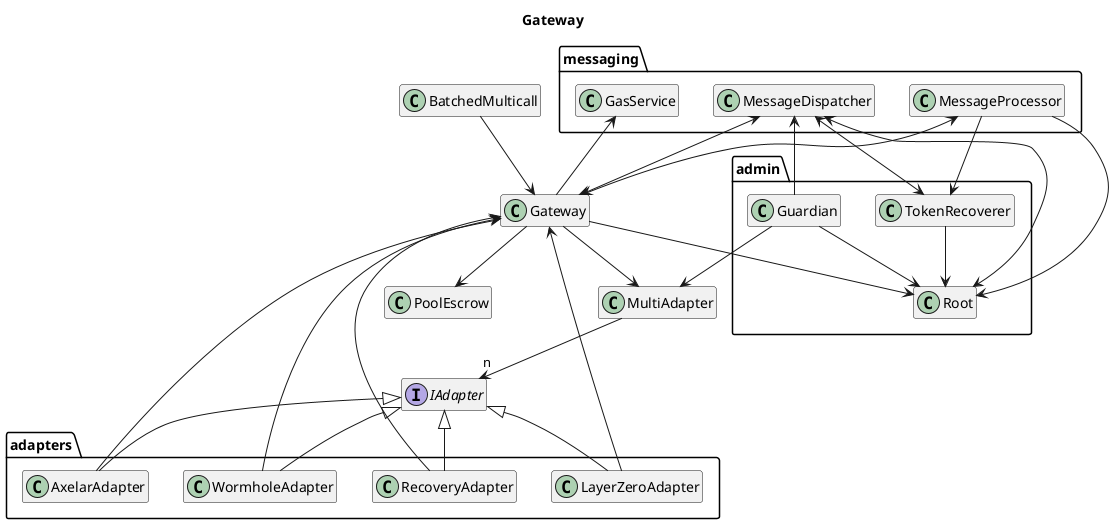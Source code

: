 @startuml gateway
title Gateway
hide empty members

package messaging {
    class MessageDispatcher
    class MessageProcessor
    class GasService
}

package admin {
    class Guardian
    class Root
    class TokenRecoverer
}

package adapters {
    class AxelarAdapter
    class WormholeAdapter
    class LayerZeroAdapter
    class RecoveryAdapter
}

class Gateway
class BatchedMulticall
class MultiAdapter
class PoolEscrow

interface IAdapter

BatchedMulticall --> Gateway

Gateway --> GasService
Gateway --> Root
Gateway --> MultiAdapter
Gateway --> PoolEscrow

MultiAdapter --> "n" IAdapter

IAdapter <|-- AxelarAdapter
IAdapter <|-- WormholeAdapter
IAdapter <|-- LayerZeroAdapter
IAdapter <|-- RecoveryAdapter

AxelarAdapter --> Gateway
WormholeAdapter --> Gateway
LayerZeroAdapter --> Gateway
RecoveryAdapter --> Gateway

MessageProcessor --> Root
MessageProcessor --> TokenRecoverer
MessageProcessor <--> Gateway

MessageDispatcher <--> Root
MessageDispatcher <--> TokenRecoverer
MessageDispatcher <--> Gateway

Guardian --> Root
Guardian --> MessageDispatcher
Guardian --> MultiAdapter

TokenRecoverer --> Root

@enduml
